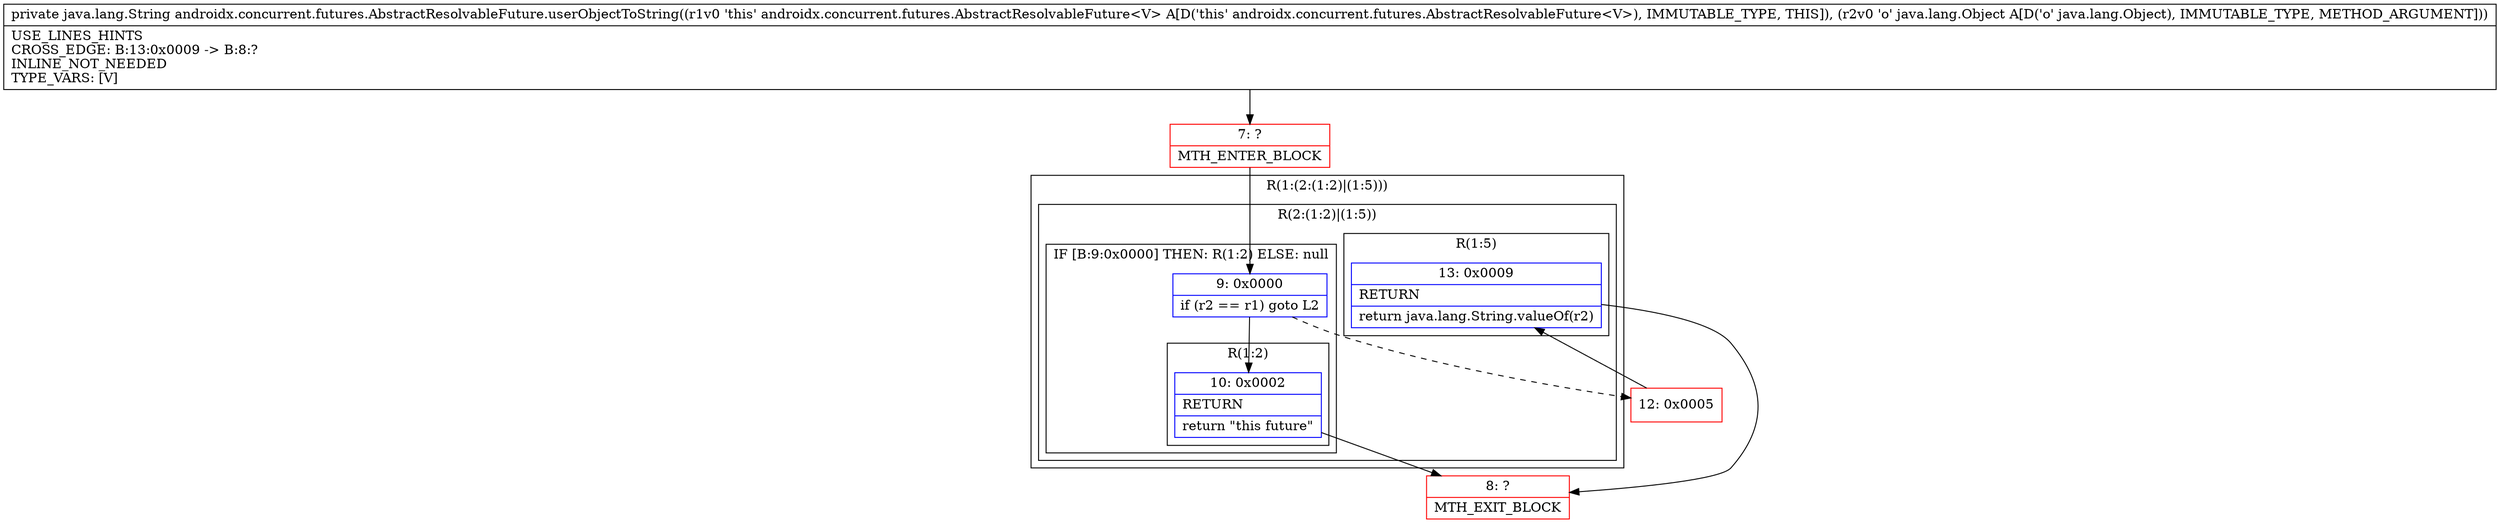 digraph "CFG forandroidx.concurrent.futures.AbstractResolvableFuture.userObjectToString(Ljava\/lang\/Object;)Ljava\/lang\/String;" {
subgraph cluster_Region_642169722 {
label = "R(1:(2:(1:2)|(1:5)))";
node [shape=record,color=blue];
subgraph cluster_Region_648515387 {
label = "R(2:(1:2)|(1:5))";
node [shape=record,color=blue];
subgraph cluster_IfRegion_437038823 {
label = "IF [B:9:0x0000] THEN: R(1:2) ELSE: null";
node [shape=record,color=blue];
Node_9 [shape=record,label="{9\:\ 0x0000|if (r2 == r1) goto L2\l}"];
subgraph cluster_Region_227415604 {
label = "R(1:2)";
node [shape=record,color=blue];
Node_10 [shape=record,label="{10\:\ 0x0002|RETURN\l|return \"this future\"\l}"];
}
}
subgraph cluster_Region_511766932 {
label = "R(1:5)";
node [shape=record,color=blue];
Node_13 [shape=record,label="{13\:\ 0x0009|RETURN\l|return java.lang.String.valueOf(r2)\l}"];
}
}
}
Node_7 [shape=record,color=red,label="{7\:\ ?|MTH_ENTER_BLOCK\l}"];
Node_8 [shape=record,color=red,label="{8\:\ ?|MTH_EXIT_BLOCK\l}"];
Node_12 [shape=record,color=red,label="{12\:\ 0x0005}"];
MethodNode[shape=record,label="{private java.lang.String androidx.concurrent.futures.AbstractResolvableFuture.userObjectToString((r1v0 'this' androidx.concurrent.futures.AbstractResolvableFuture\<V\> A[D('this' androidx.concurrent.futures.AbstractResolvableFuture\<V\>), IMMUTABLE_TYPE, THIS]), (r2v0 'o' java.lang.Object A[D('o' java.lang.Object), IMMUTABLE_TYPE, METHOD_ARGUMENT]))  | USE_LINES_HINTS\lCROSS_EDGE: B:13:0x0009 \-\> B:8:?\lINLINE_NOT_NEEDED\lTYPE_VARS: [V]\l}"];
MethodNode -> Node_7;Node_9 -> Node_10;
Node_9 -> Node_12[style=dashed];
Node_10 -> Node_8;
Node_13 -> Node_8;
Node_7 -> Node_9;
Node_12 -> Node_13;
}

